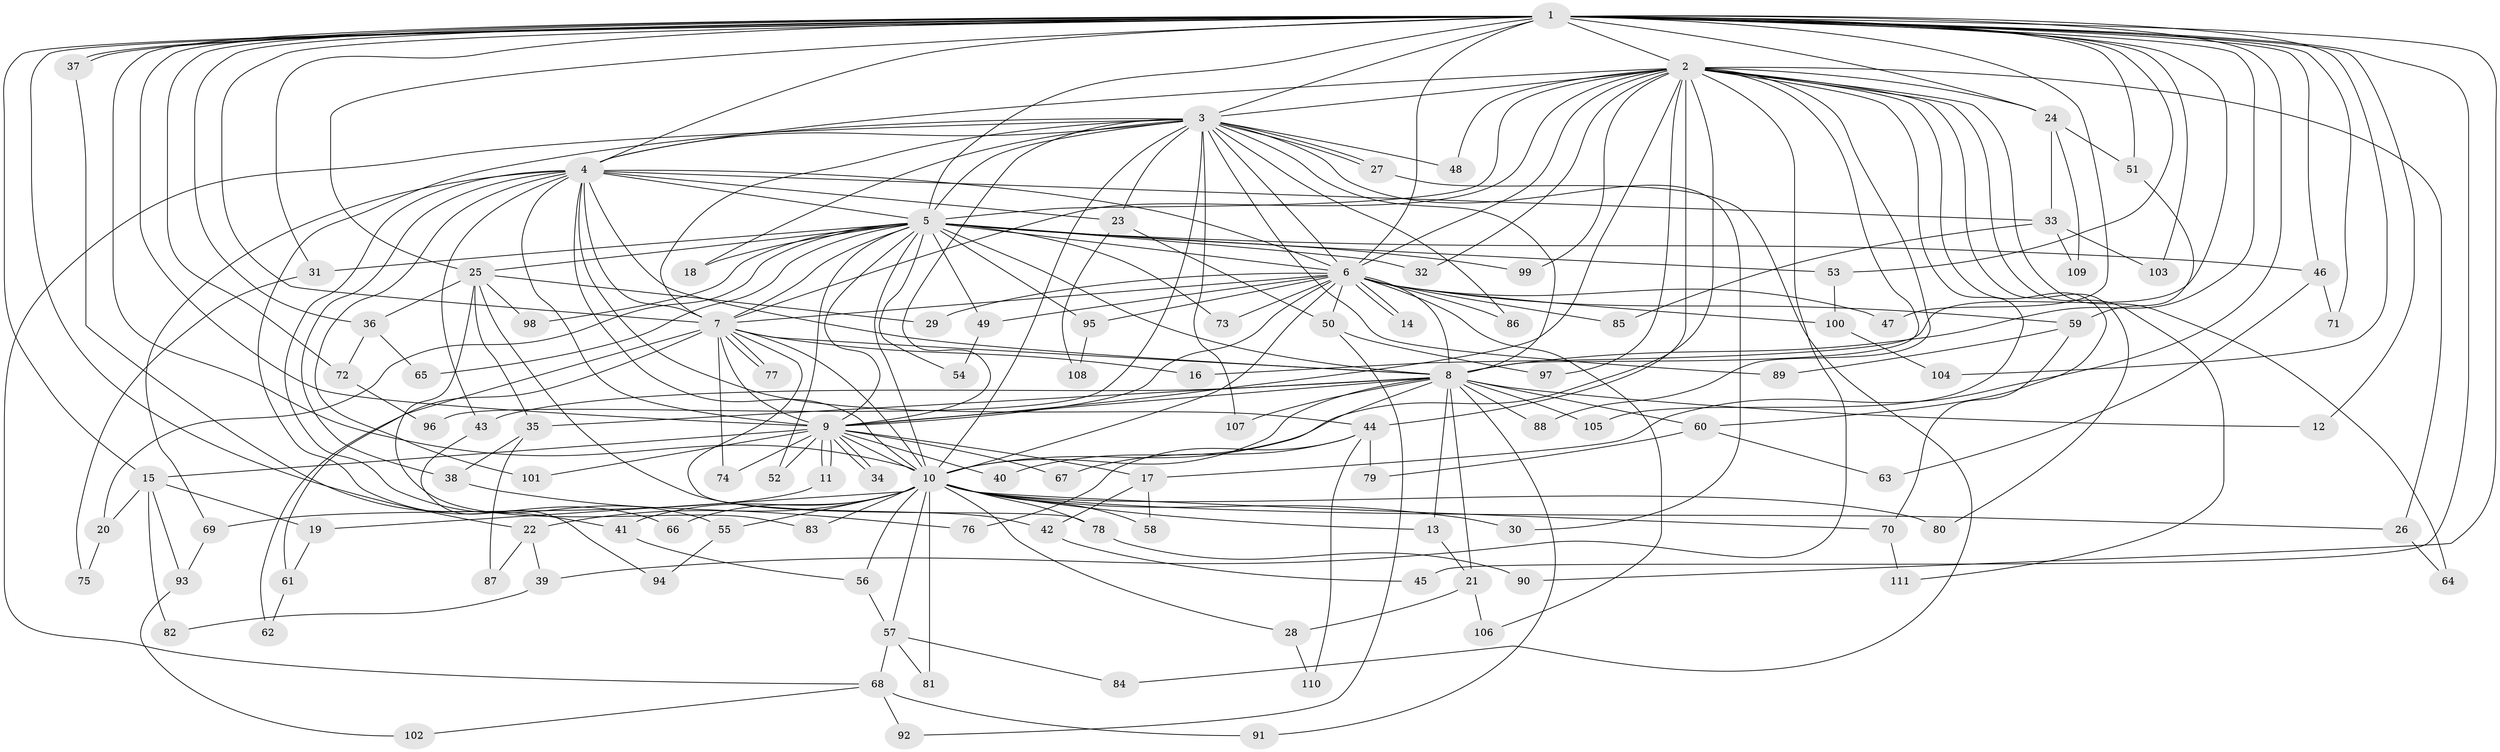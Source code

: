 // Generated by graph-tools (version 1.1) at 2025/34/03/09/25 02:34:48]
// undirected, 111 vertices, 247 edges
graph export_dot {
graph [start="1"]
  node [color=gray90,style=filled];
  1;
  2;
  3;
  4;
  5;
  6;
  7;
  8;
  9;
  10;
  11;
  12;
  13;
  14;
  15;
  16;
  17;
  18;
  19;
  20;
  21;
  22;
  23;
  24;
  25;
  26;
  27;
  28;
  29;
  30;
  31;
  32;
  33;
  34;
  35;
  36;
  37;
  38;
  39;
  40;
  41;
  42;
  43;
  44;
  45;
  46;
  47;
  48;
  49;
  50;
  51;
  52;
  53;
  54;
  55;
  56;
  57;
  58;
  59;
  60;
  61;
  62;
  63;
  64;
  65;
  66;
  67;
  68;
  69;
  70;
  71;
  72;
  73;
  74;
  75;
  76;
  77;
  78;
  79;
  80;
  81;
  82;
  83;
  84;
  85;
  86;
  87;
  88;
  89;
  90;
  91;
  92;
  93;
  94;
  95;
  96;
  97;
  98;
  99;
  100;
  101;
  102;
  103;
  104;
  105;
  106;
  107;
  108;
  109;
  110;
  111;
  1 -- 2;
  1 -- 3;
  1 -- 4;
  1 -- 5;
  1 -- 6;
  1 -- 7;
  1 -- 8;
  1 -- 9;
  1 -- 10;
  1 -- 12;
  1 -- 15;
  1 -- 16;
  1 -- 17;
  1 -- 22;
  1 -- 24;
  1 -- 25;
  1 -- 31;
  1 -- 36;
  1 -- 37;
  1 -- 37;
  1 -- 45;
  1 -- 46;
  1 -- 47;
  1 -- 51;
  1 -- 53;
  1 -- 71;
  1 -- 72;
  1 -- 90;
  1 -- 103;
  1 -- 104;
  2 -- 3;
  2 -- 4;
  2 -- 5;
  2 -- 6;
  2 -- 7;
  2 -- 8;
  2 -- 9;
  2 -- 10;
  2 -- 24;
  2 -- 26;
  2 -- 32;
  2 -- 39;
  2 -- 44;
  2 -- 48;
  2 -- 60;
  2 -- 64;
  2 -- 80;
  2 -- 88;
  2 -- 97;
  2 -- 99;
  2 -- 105;
  2 -- 111;
  3 -- 4;
  3 -- 5;
  3 -- 6;
  3 -- 7;
  3 -- 8;
  3 -- 9;
  3 -- 10;
  3 -- 18;
  3 -- 23;
  3 -- 27;
  3 -- 27;
  3 -- 30;
  3 -- 48;
  3 -- 66;
  3 -- 68;
  3 -- 86;
  3 -- 89;
  3 -- 96;
  3 -- 107;
  4 -- 5;
  4 -- 6;
  4 -- 7;
  4 -- 8;
  4 -- 9;
  4 -- 10;
  4 -- 23;
  4 -- 33;
  4 -- 38;
  4 -- 43;
  4 -- 44;
  4 -- 55;
  4 -- 69;
  4 -- 101;
  5 -- 6;
  5 -- 7;
  5 -- 8;
  5 -- 9;
  5 -- 10;
  5 -- 18;
  5 -- 20;
  5 -- 25;
  5 -- 31;
  5 -- 32;
  5 -- 46;
  5 -- 49;
  5 -- 52;
  5 -- 53;
  5 -- 54;
  5 -- 65;
  5 -- 73;
  5 -- 95;
  5 -- 98;
  5 -- 99;
  6 -- 7;
  6 -- 8;
  6 -- 9;
  6 -- 10;
  6 -- 14;
  6 -- 14;
  6 -- 29;
  6 -- 47;
  6 -- 49;
  6 -- 50;
  6 -- 59;
  6 -- 73;
  6 -- 85;
  6 -- 86;
  6 -- 95;
  6 -- 100;
  6 -- 106;
  7 -- 8;
  7 -- 9;
  7 -- 10;
  7 -- 16;
  7 -- 61;
  7 -- 62;
  7 -- 74;
  7 -- 77;
  7 -- 77;
  7 -- 78;
  8 -- 9;
  8 -- 10;
  8 -- 12;
  8 -- 13;
  8 -- 21;
  8 -- 35;
  8 -- 40;
  8 -- 43;
  8 -- 60;
  8 -- 88;
  8 -- 91;
  8 -- 105;
  8 -- 107;
  9 -- 10;
  9 -- 11;
  9 -- 11;
  9 -- 15;
  9 -- 17;
  9 -- 34;
  9 -- 34;
  9 -- 40;
  9 -- 52;
  9 -- 67;
  9 -- 74;
  9 -- 101;
  10 -- 13;
  10 -- 19;
  10 -- 22;
  10 -- 26;
  10 -- 28;
  10 -- 30;
  10 -- 41;
  10 -- 55;
  10 -- 56;
  10 -- 57;
  10 -- 58;
  10 -- 66;
  10 -- 70;
  10 -- 78;
  10 -- 80;
  10 -- 81;
  10 -- 83;
  11 -- 69;
  13 -- 21;
  15 -- 19;
  15 -- 20;
  15 -- 82;
  15 -- 93;
  17 -- 42;
  17 -- 58;
  19 -- 61;
  20 -- 75;
  21 -- 28;
  21 -- 106;
  22 -- 39;
  22 -- 87;
  23 -- 50;
  23 -- 108;
  24 -- 33;
  24 -- 51;
  24 -- 109;
  25 -- 29;
  25 -- 35;
  25 -- 36;
  25 -- 42;
  25 -- 83;
  25 -- 98;
  26 -- 64;
  27 -- 84;
  28 -- 110;
  31 -- 75;
  33 -- 85;
  33 -- 103;
  33 -- 109;
  35 -- 38;
  35 -- 87;
  36 -- 65;
  36 -- 72;
  37 -- 41;
  38 -- 76;
  39 -- 82;
  41 -- 56;
  42 -- 45;
  43 -- 94;
  44 -- 67;
  44 -- 76;
  44 -- 79;
  44 -- 110;
  46 -- 63;
  46 -- 71;
  49 -- 54;
  50 -- 92;
  50 -- 97;
  51 -- 59;
  53 -- 100;
  55 -- 94;
  56 -- 57;
  57 -- 68;
  57 -- 81;
  57 -- 84;
  59 -- 70;
  59 -- 89;
  60 -- 63;
  60 -- 79;
  61 -- 62;
  68 -- 91;
  68 -- 92;
  68 -- 102;
  69 -- 93;
  70 -- 111;
  72 -- 96;
  78 -- 90;
  93 -- 102;
  95 -- 108;
  100 -- 104;
}
